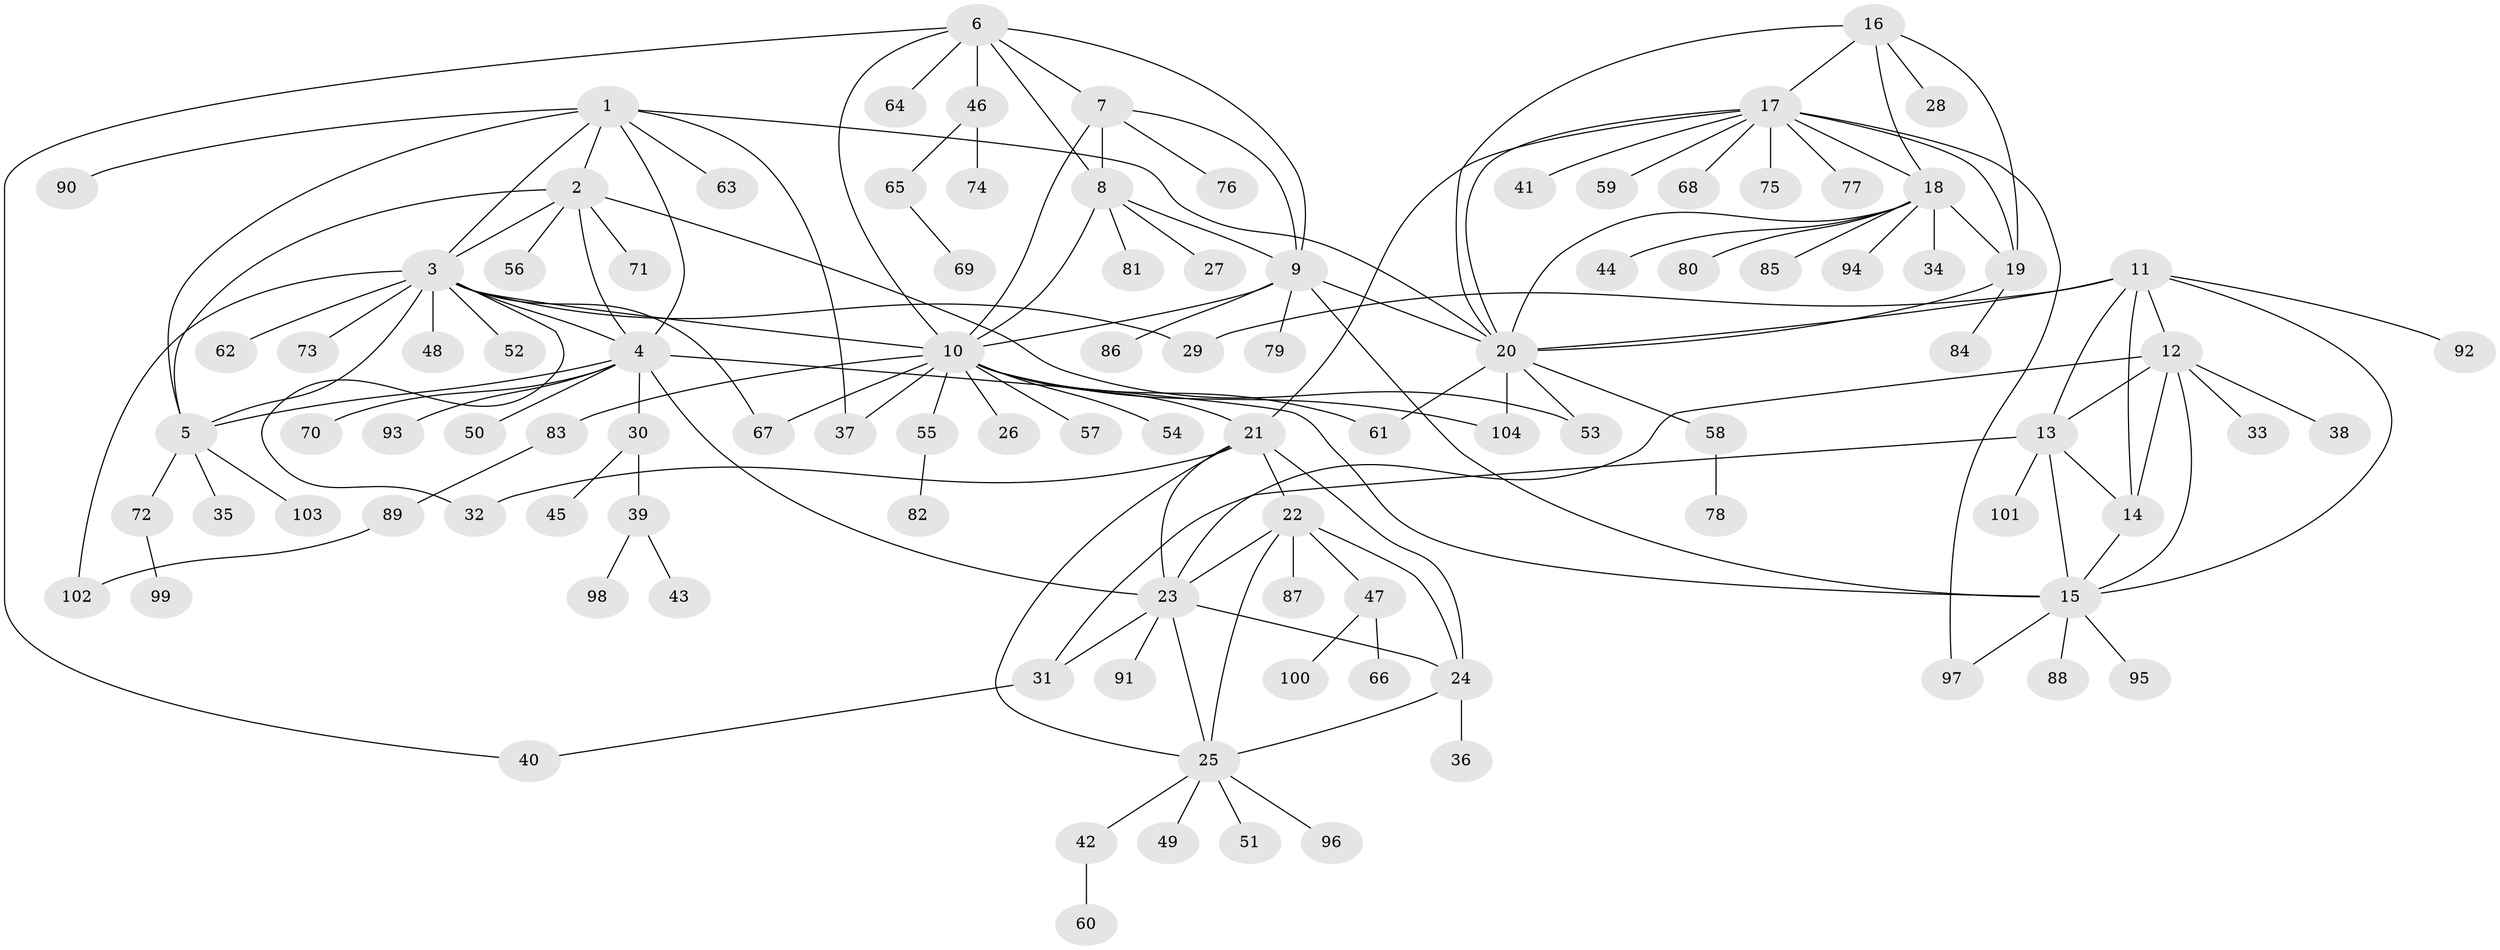 // coarse degree distribution, {7: 0.0641025641025641, 13: 0.01282051282051282, 15: 0.01282051282051282, 6: 0.05128205128205128, 5: 0.0641025641025641, 14: 0.01282051282051282, 9: 0.01282051282051282, 10: 0.02564102564102564, 3: 0.038461538461538464, 1: 0.5641025641025641, 2: 0.14102564102564102}
// Generated by graph-tools (version 1.1) at 2025/52/02/27/25 19:52:15]
// undirected, 104 vertices, 150 edges
graph export_dot {
graph [start="1"]
  node [color=gray90,style=filled];
  1;
  2;
  3;
  4;
  5;
  6;
  7;
  8;
  9;
  10;
  11;
  12;
  13;
  14;
  15;
  16;
  17;
  18;
  19;
  20;
  21;
  22;
  23;
  24;
  25;
  26;
  27;
  28;
  29;
  30;
  31;
  32;
  33;
  34;
  35;
  36;
  37;
  38;
  39;
  40;
  41;
  42;
  43;
  44;
  45;
  46;
  47;
  48;
  49;
  50;
  51;
  52;
  53;
  54;
  55;
  56;
  57;
  58;
  59;
  60;
  61;
  62;
  63;
  64;
  65;
  66;
  67;
  68;
  69;
  70;
  71;
  72;
  73;
  74;
  75;
  76;
  77;
  78;
  79;
  80;
  81;
  82;
  83;
  84;
  85;
  86;
  87;
  88;
  89;
  90;
  91;
  92;
  93;
  94;
  95;
  96;
  97;
  98;
  99;
  100;
  101;
  102;
  103;
  104;
  1 -- 2;
  1 -- 3;
  1 -- 4;
  1 -- 5;
  1 -- 20;
  1 -- 37;
  1 -- 63;
  1 -- 90;
  2 -- 3;
  2 -- 4;
  2 -- 5;
  2 -- 53;
  2 -- 56;
  2 -- 71;
  3 -- 4;
  3 -- 5;
  3 -- 10;
  3 -- 29;
  3 -- 32;
  3 -- 48;
  3 -- 52;
  3 -- 62;
  3 -- 67;
  3 -- 73;
  3 -- 102;
  4 -- 5;
  4 -- 15;
  4 -- 23;
  4 -- 30;
  4 -- 50;
  4 -- 70;
  4 -- 93;
  5 -- 35;
  5 -- 72;
  5 -- 103;
  6 -- 7;
  6 -- 8;
  6 -- 9;
  6 -- 10;
  6 -- 40;
  6 -- 46;
  6 -- 64;
  7 -- 8;
  7 -- 9;
  7 -- 10;
  7 -- 76;
  8 -- 9;
  8 -- 10;
  8 -- 27;
  8 -- 81;
  9 -- 10;
  9 -- 15;
  9 -- 20;
  9 -- 79;
  9 -- 86;
  10 -- 21;
  10 -- 26;
  10 -- 37;
  10 -- 54;
  10 -- 55;
  10 -- 57;
  10 -- 61;
  10 -- 67;
  10 -- 83;
  10 -- 104;
  11 -- 12;
  11 -- 13;
  11 -- 14;
  11 -- 15;
  11 -- 20;
  11 -- 29;
  11 -- 92;
  12 -- 13;
  12 -- 14;
  12 -- 15;
  12 -- 23;
  12 -- 33;
  12 -- 38;
  13 -- 14;
  13 -- 15;
  13 -- 31;
  13 -- 101;
  14 -- 15;
  15 -- 88;
  15 -- 95;
  15 -- 97;
  16 -- 17;
  16 -- 18;
  16 -- 19;
  16 -- 20;
  16 -- 28;
  17 -- 18;
  17 -- 19;
  17 -- 20;
  17 -- 21;
  17 -- 41;
  17 -- 59;
  17 -- 68;
  17 -- 75;
  17 -- 77;
  17 -- 97;
  18 -- 19;
  18 -- 20;
  18 -- 34;
  18 -- 44;
  18 -- 80;
  18 -- 85;
  18 -- 94;
  19 -- 20;
  19 -- 84;
  20 -- 53;
  20 -- 58;
  20 -- 61;
  20 -- 104;
  21 -- 22;
  21 -- 23;
  21 -- 24;
  21 -- 25;
  21 -- 32;
  22 -- 23;
  22 -- 24;
  22 -- 25;
  22 -- 47;
  22 -- 87;
  23 -- 24;
  23 -- 25;
  23 -- 31;
  23 -- 91;
  24 -- 25;
  24 -- 36;
  25 -- 42;
  25 -- 49;
  25 -- 51;
  25 -- 96;
  30 -- 39;
  30 -- 45;
  31 -- 40;
  39 -- 43;
  39 -- 98;
  42 -- 60;
  46 -- 65;
  46 -- 74;
  47 -- 66;
  47 -- 100;
  55 -- 82;
  58 -- 78;
  65 -- 69;
  72 -- 99;
  83 -- 89;
  89 -- 102;
}
